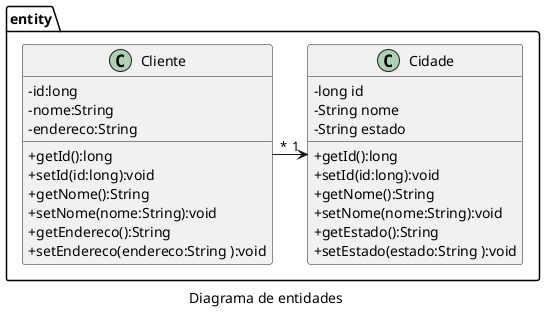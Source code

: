 @startuml
skinparam classAttributeIconSize 0
caption Diagrama de entidades
namespace entity {
    class Cliente {
        - id:long
        - nome:String
        - endereco:String

        + getId():long
        + setId(id:long):void
        + getNome():String
        + setNome(nome:String):void
        + getEndereco():String
        + setEndereco(endereco:String ):void
        
    }
    class Cidade {
        - long id
        - String nome
        - String estado

        + getId():long
        + setId(id:long):void
        + getNome():String
        + setNome(nome:String):void
        + getEstado():String
        + setEstado(estado:String ):void
    }
    /'class Pedido {
        - long id
        - Date data

        + getId():long
        + setId(id:long):void
        + getData():Date
        + setData(data:Date):void
    }
    class ItemPedido {
        - long id
        - int quantidade
        - float valor

        + getId():long
        + setId(id:long):void
        + getQuantidade():int
        + setQuantidade(quantidade:int):void
        + getValor():float
        + setValor(valor:float):void
    }
    class Produto {
        - long id
        - String descricao
        - float valor

        + getId():long
        + setId(id:long):void
        + getDescricao():int
        + setDescricao(descricao:String):void
        + getValor():float
        + setValor(valor:float):void
    }

    
    Pedido "colItens 1" -> "*" ItemPedido
    ItemPedido "produto *" -> "1" Produto
    '/
    Cliente "*" -> "1" Cidade
}
@enduml